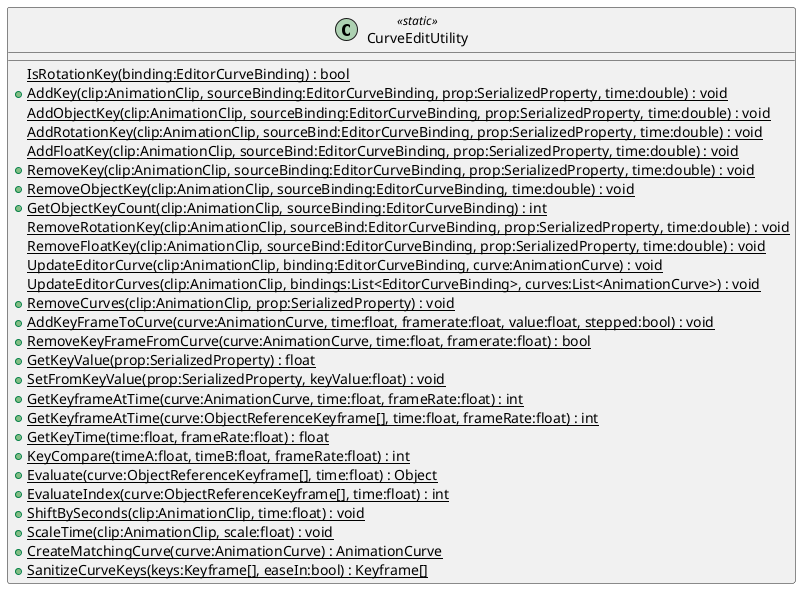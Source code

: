 @startuml
class CurveEditUtility <<static>> {
    {static} IsRotationKey(binding:EditorCurveBinding) : bool
    + {static} AddKey(clip:AnimationClip, sourceBinding:EditorCurveBinding, prop:SerializedProperty, time:double) : void
    {static} AddObjectKey(clip:AnimationClip, sourceBinding:EditorCurveBinding, prop:SerializedProperty, time:double) : void
    {static} AddRotationKey(clip:AnimationClip, sourceBind:EditorCurveBinding, prop:SerializedProperty, time:double) : void
    {static} AddFloatKey(clip:AnimationClip, sourceBind:EditorCurveBinding, prop:SerializedProperty, time:double) : void
    + {static} RemoveKey(clip:AnimationClip, sourceBinding:EditorCurveBinding, prop:SerializedProperty, time:double) : void
    + {static} RemoveObjectKey(clip:AnimationClip, sourceBinding:EditorCurveBinding, time:double) : void
    + {static} GetObjectKeyCount(clip:AnimationClip, sourceBinding:EditorCurveBinding) : int
    {static} RemoveRotationKey(clip:AnimationClip, sourceBind:EditorCurveBinding, prop:SerializedProperty, time:double) : void
    {static} RemoveFloatKey(clip:AnimationClip, sourceBind:EditorCurveBinding, prop:SerializedProperty, time:double) : void
    {static} UpdateEditorCurve(clip:AnimationClip, binding:EditorCurveBinding, curve:AnimationCurve) : void
    {static} UpdateEditorCurves(clip:AnimationClip, bindings:List<EditorCurveBinding>, curves:List<AnimationCurve>) : void
    + {static} RemoveCurves(clip:AnimationClip, prop:SerializedProperty) : void
    + {static} AddKeyFrameToCurve(curve:AnimationCurve, time:float, framerate:float, value:float, stepped:bool) : void
    + {static} RemoveKeyFrameFromCurve(curve:AnimationCurve, time:float, framerate:float) : bool
    + {static} GetKeyValue(prop:SerializedProperty) : float
    + {static} SetFromKeyValue(prop:SerializedProperty, keyValue:float) : void
    + {static} GetKeyframeAtTime(curve:AnimationCurve, time:float, frameRate:float) : int
    + {static} GetKeyframeAtTime(curve:ObjectReferenceKeyframe[], time:float, frameRate:float) : int
    + {static} GetKeyTime(time:float, frameRate:float) : float
    + {static} KeyCompare(timeA:float, timeB:float, frameRate:float) : int
    + {static} Evaluate(curve:ObjectReferenceKeyframe[], time:float) : Object
    + {static} EvaluateIndex(curve:ObjectReferenceKeyframe[], time:float) : int
    + {static} ShiftBySeconds(clip:AnimationClip, time:float) : void
    + {static} ScaleTime(clip:AnimationClip, scale:float) : void
    + {static} CreateMatchingCurve(curve:AnimationCurve) : AnimationCurve
    + {static} SanitizeCurveKeys(keys:Keyframe[], easeIn:bool) : Keyframe[]
}
@enduml
